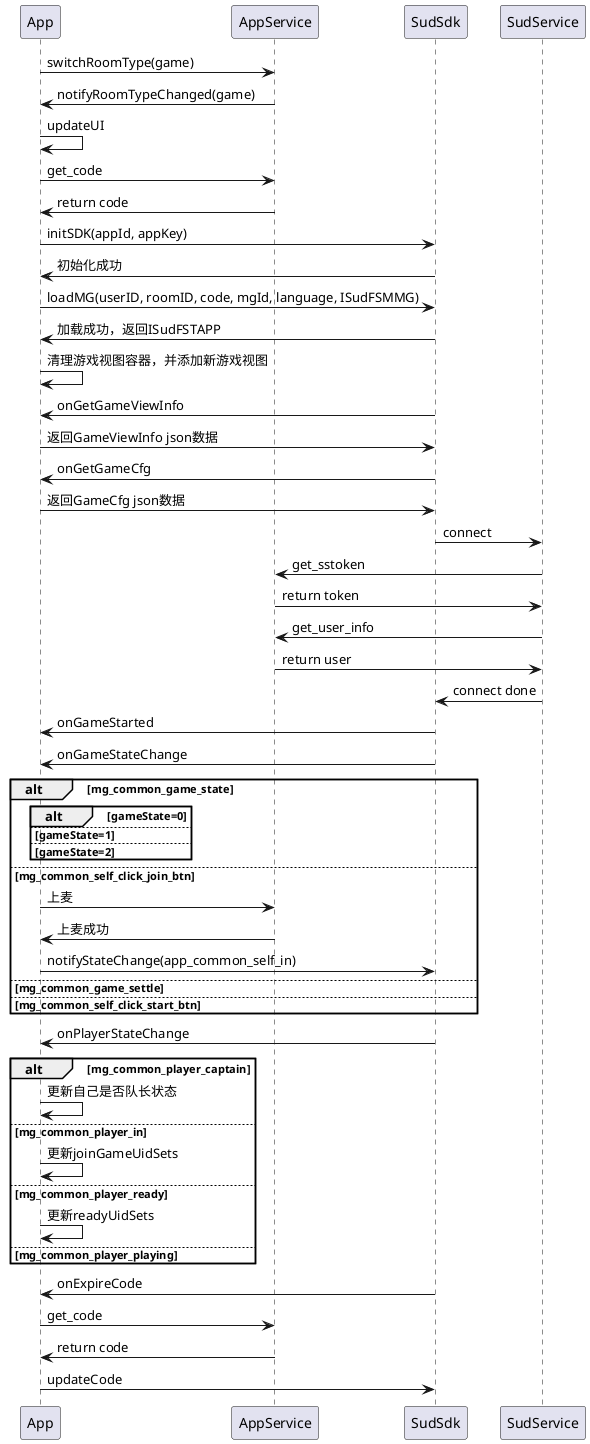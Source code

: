 @startuml game_flow

App -> AppService : switchRoomType(game) /'切换房间类型为room'/
AppService -> App : notifyRoomTypeChanged(game)
App -> App : updateUI /'根据游戏更新房间UI'/
App -> AppService : get_code
AppService -> App : return code
App -> SudSdk : initSDK(appId, appKey)
SudSdk -> App : 初始化成功
App -> SudSdk : loadMG(userID, roomID, code, mgId, language, ISudFSMMG) /'mgId: 小游戏id'/
SudSdk -> App : 加载成功，返回ISudFSTAPP
App -> App : 清理游戏视图容器，并添加新游戏视图
SudSdk -> App : onGetGameViewInfo /'参考：https://docs.sud.tech/zh-CN/app/Client/API/ISudFSMMG/onGetGameViewInfo.html'/
App -> SudSdk : 返回GameViewInfo json数据
SudSdk -> App : onGetGameCfg /'参考：https://docs.sud.tech/zh-CN/app/Client/API/ISudFSMMG/onGetGameCfg.html'/
App -> SudSdk : 返回GameCfg json数据
SudSdk -> SudService : connect
SudService -> AppService : get_sstoken
AppService -> SudService : return token
SudService -> AppService : get_user_info
AppService -> SudService : return user
SudService -> SudSdk : connect done
SudSdk -> App : onGameStarted
/'根据onGameStateChange & onPlayerStateChange状态回调，结合notifyStateChange可以自定义游戏流程'/
SudSdk -> App : onGameStateChange /'参考：https://docs.sud.tech/zh-CN/app/Client/MGFSM/CommonStateGame.html'/
alt mg_common_game_state /'游戏状态'/

    alt gameState=0 /'游戏未开始，空闲状态'/

    else gameState=1 /'loading 状态，所有玩家都准备好，队长点击了开始游戏按钮，等待加载游戏场景开始游戏'/

    else gameState=2 /'playing状态，游戏进行中状态'/

    end

else mg_common_self_click_join_btn /'加入游戏按钮点击状态'/
    App -> AppService : 上麦
    AppService -> App : 上麦成功
    App -> SudSdk : notifyStateChange(app_common_self_in) /'加入游戏'/
else mg_common_game_settle /'游戏结算状态'/

else mg_common_self_click_start_btn /'开始游戏按钮点击状态'/

end
SudSdk -> App : onPlayerStateChange /'参考：https://docs.sud.tech/zh-CN/app/Client/MGFSM/CommonStatePlayer.html'/
alt mg_common_player_captain /'队长状态，用户是否为队长，队长在游戏中会有开始游戏的权利'/
    App -> App : 更新自己是否队长状态 /'队长状态控制操作权限'/
else mg_common_player_in /'加入状态，用户是否加入游戏，加入哪个队伍，退出原因，座位号'/
    App -> App : 更新joinGameUidSets
else mg_common_player_ready /'准备状态，用户是否准备'/
    App -> App : 更新readyUidSets
else mg_common_player_playing /'游戏状态，是否游戏中，游戏结束原因'/

end

SudSdk -> App : onExpireCode
App -> AppService : get_code
AppService -> App : return code
App -> SudSdk : updateCode

@enduml